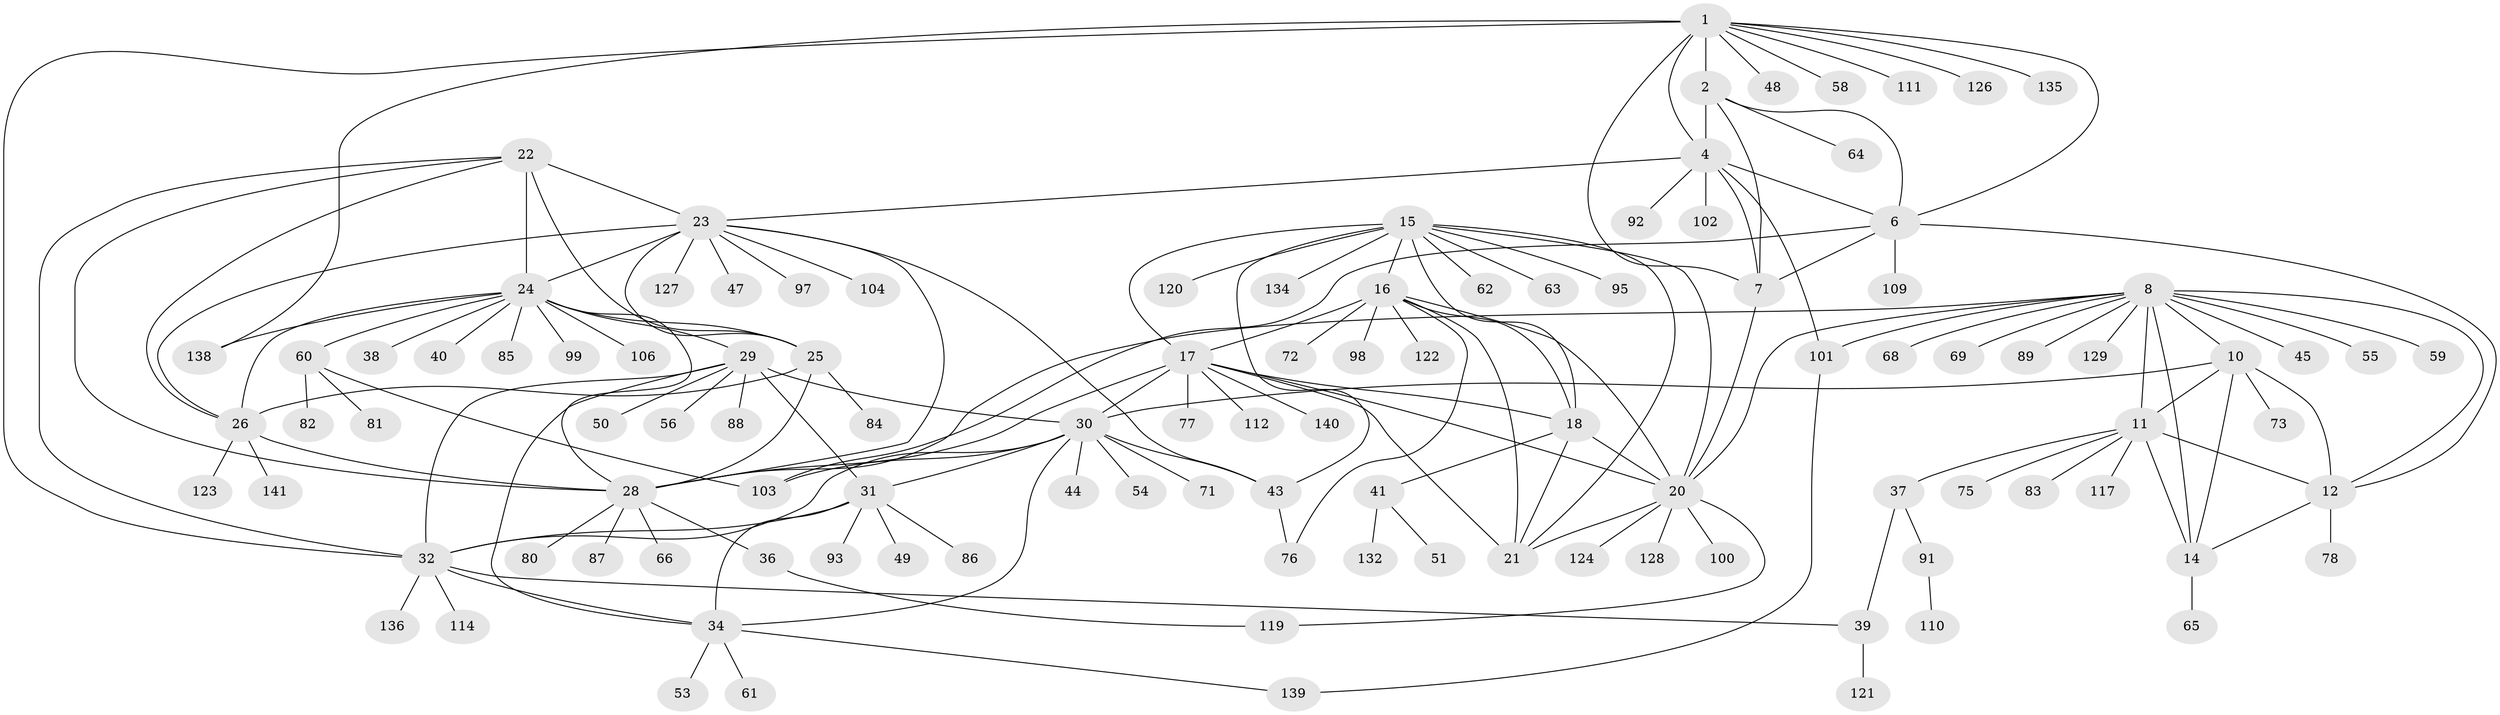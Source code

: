// original degree distribution, {10: 0.02112676056338028, 8: 0.06338028169014084, 9: 0.06338028169014084, 7: 0.035211267605633804, 13: 0.028169014084507043, 12: 0.014084507042253521, 11: 0.02112676056338028, 3: 0.035211267605633804, 4: 0.014084507042253521, 1: 0.5985915492957746, 2: 0.09859154929577464, 5: 0.007042253521126761}
// Generated by graph-tools (version 1.1) at 2025/11/02/27/25 16:11:37]
// undirected, 110 vertices, 164 edges
graph export_dot {
graph [start="1"]
  node [color=gray90,style=filled];
  1 [super="+3"];
  2 [super="+94"];
  4 [super="+5"];
  6 [super="+137"];
  7;
  8 [super="+9"];
  10 [super="+125"];
  11 [super="+13"];
  12 [super="+90"];
  14;
  15 [super="+96"];
  16 [super="+142"];
  17 [super="+19"];
  18 [super="+57"];
  20 [super="+113"];
  21 [super="+116"];
  22 [super="+133"];
  23 [super="+115"];
  24 [super="+27"];
  25;
  26 [super="+46"];
  28 [super="+74"];
  29 [super="+33"];
  30 [super="+35"];
  31 [super="+42"];
  32 [super="+107"];
  34;
  36 [super="+70"];
  37 [super="+67"];
  38;
  39 [super="+130"];
  40;
  41;
  43;
  44;
  45;
  47;
  48 [super="+52"];
  49;
  50;
  51;
  53;
  54;
  55 [super="+79"];
  56;
  58;
  59;
  60 [super="+105"];
  61 [super="+118"];
  62;
  63;
  64;
  65;
  66;
  68;
  69;
  71;
  72;
  73;
  75;
  76;
  77;
  78;
  80;
  81;
  82;
  83;
  84;
  85;
  86;
  87;
  88;
  89;
  91;
  92;
  93;
  95;
  97;
  98;
  99;
  100;
  101;
  102;
  103 [super="+108"];
  104;
  106;
  109;
  110;
  111;
  112 [super="+131"];
  114;
  117;
  119;
  120;
  121;
  122;
  123;
  124;
  126;
  127;
  128;
  129;
  132;
  134;
  135;
  136;
  138;
  139;
  140;
  141;
  1 -- 2 [weight=2];
  1 -- 4 [weight=4];
  1 -- 6 [weight=2];
  1 -- 7 [weight=2];
  1 -- 32;
  1 -- 48;
  1 -- 126;
  1 -- 138;
  1 -- 135;
  1 -- 111;
  1 -- 58;
  2 -- 4 [weight=2];
  2 -- 6;
  2 -- 7;
  2 -- 64;
  4 -- 6 [weight=2];
  4 -- 7 [weight=2];
  4 -- 23;
  4 -- 101;
  4 -- 102;
  4 -- 92;
  6 -- 7;
  6 -- 12;
  6 -- 109;
  6 -- 103;
  7 -- 20;
  8 -- 10 [weight=2];
  8 -- 11 [weight=4];
  8 -- 12 [weight=2];
  8 -- 14 [weight=2];
  8 -- 28;
  8 -- 55;
  8 -- 59;
  8 -- 69;
  8 -- 89;
  8 -- 101;
  8 -- 129;
  8 -- 68;
  8 -- 45;
  8 -- 20;
  10 -- 11 [weight=2];
  10 -- 12;
  10 -- 14;
  10 -- 73;
  10 -- 30 [weight=2];
  11 -- 12 [weight=2];
  11 -- 14 [weight=2];
  11 -- 37;
  11 -- 75;
  11 -- 83;
  11 -- 117;
  12 -- 14;
  12 -- 78;
  14 -- 65;
  15 -- 16;
  15 -- 17 [weight=2];
  15 -- 18;
  15 -- 20;
  15 -- 21;
  15 -- 62;
  15 -- 63;
  15 -- 95;
  15 -- 120;
  15 -- 134;
  15 -- 43;
  16 -- 17 [weight=2];
  16 -- 18;
  16 -- 20;
  16 -- 21;
  16 -- 72;
  16 -- 76;
  16 -- 98;
  16 -- 122;
  17 -- 18 [weight=2];
  17 -- 20 [weight=2];
  17 -- 21 [weight=2];
  17 -- 30;
  17 -- 112;
  17 -- 140;
  17 -- 77;
  17 -- 28;
  18 -- 20;
  18 -- 21;
  18 -- 41;
  20 -- 21;
  20 -- 100;
  20 -- 119;
  20 -- 124;
  20 -- 128;
  22 -- 23;
  22 -- 24 [weight=2];
  22 -- 25;
  22 -- 26;
  22 -- 28;
  22 -- 32;
  23 -- 24 [weight=2];
  23 -- 25;
  23 -- 26;
  23 -- 28;
  23 -- 43;
  23 -- 47;
  23 -- 97;
  23 -- 104;
  23 -- 127;
  24 -- 25 [weight=2];
  24 -- 26 [weight=2];
  24 -- 28 [weight=2];
  24 -- 40;
  24 -- 60;
  24 -- 99;
  24 -- 38;
  24 -- 106;
  24 -- 138;
  24 -- 85;
  24 -- 29;
  25 -- 26;
  25 -- 28;
  25 -- 84;
  26 -- 28;
  26 -- 123;
  26 -- 141;
  28 -- 36;
  28 -- 66;
  28 -- 80;
  28 -- 87;
  29 -- 30 [weight=4];
  29 -- 31 [weight=2];
  29 -- 32 [weight=2];
  29 -- 34 [weight=2];
  29 -- 56;
  29 -- 88;
  29 -- 50;
  30 -- 31 [weight=2];
  30 -- 32 [weight=2];
  30 -- 34 [weight=2];
  30 -- 43;
  30 -- 71;
  30 -- 103;
  30 -- 54;
  30 -- 44;
  31 -- 32;
  31 -- 34;
  31 -- 49;
  31 -- 86;
  31 -- 93;
  32 -- 34;
  32 -- 114;
  32 -- 136;
  32 -- 39;
  34 -- 53;
  34 -- 61;
  34 -- 139;
  36 -- 119;
  37 -- 39;
  37 -- 91;
  39 -- 121;
  41 -- 51;
  41 -- 132;
  43 -- 76;
  60 -- 81;
  60 -- 82;
  60 -- 103;
  91 -- 110;
  101 -- 139;
}
